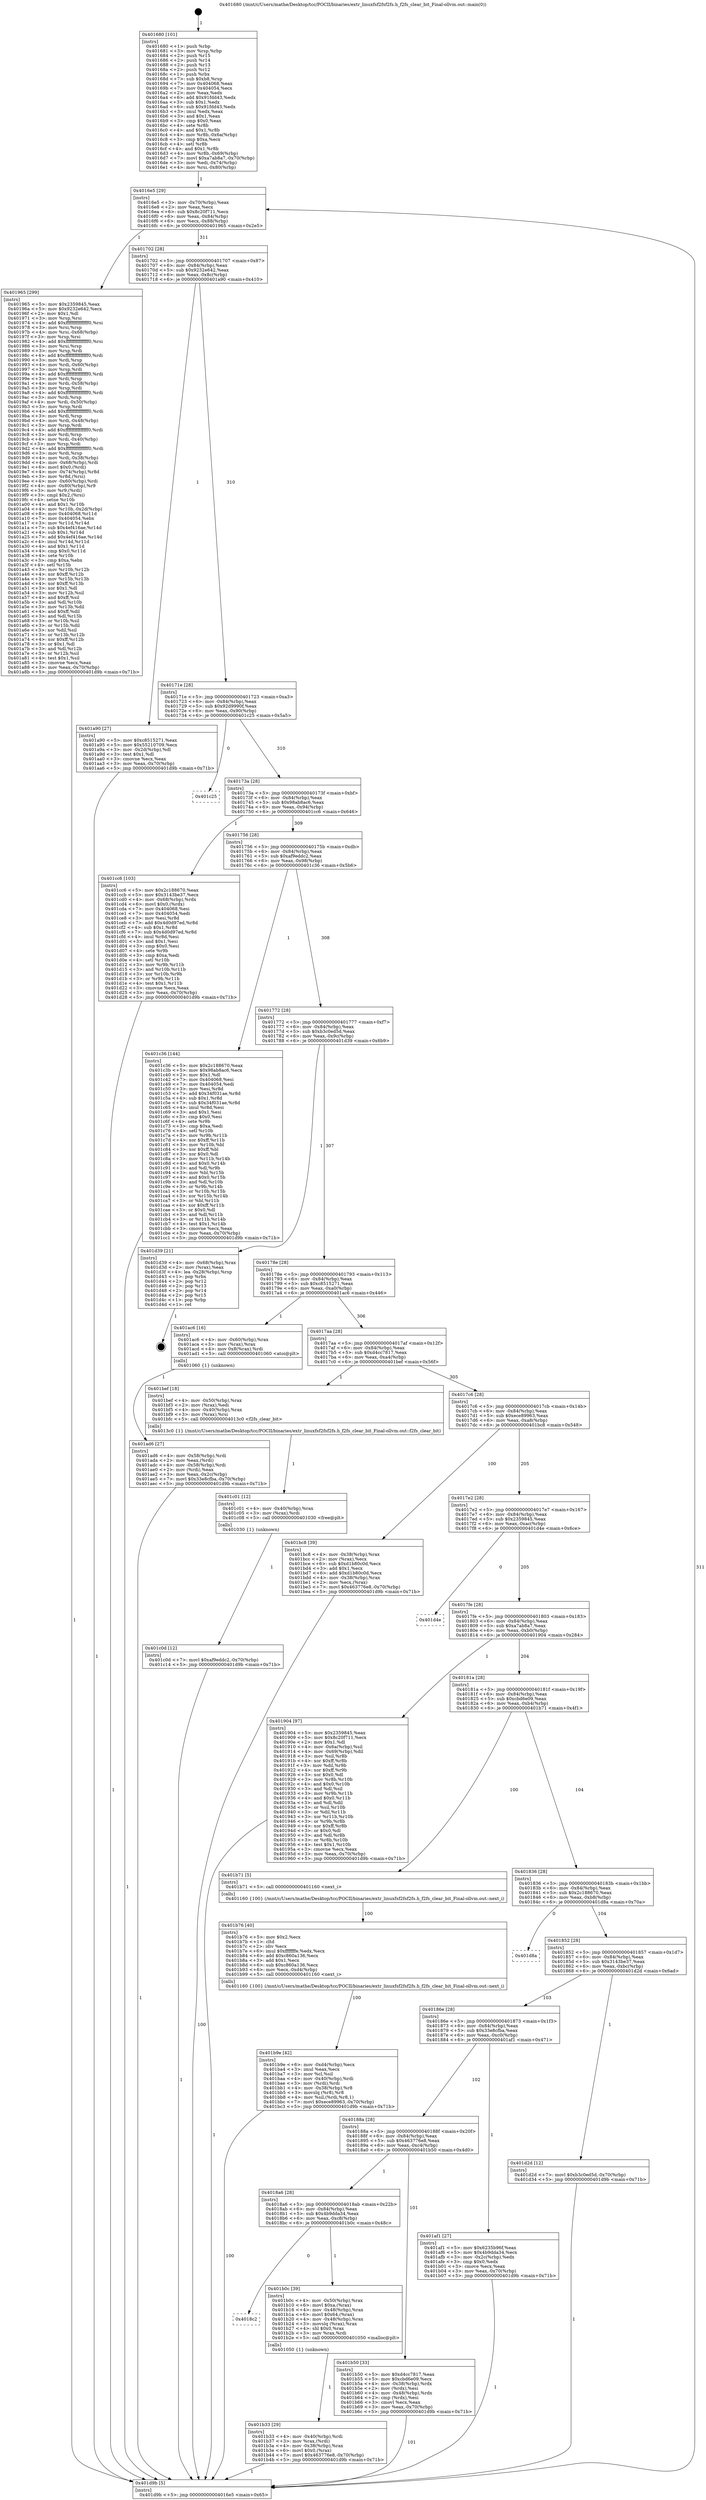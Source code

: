 digraph "0x401680" {
  label = "0x401680 (/mnt/c/Users/mathe/Desktop/tcc/POCII/binaries/extr_linuxfsf2fsf2fs.h_f2fs_clear_bit_Final-ollvm.out::main(0))"
  labelloc = "t"
  node[shape=record]

  Entry [label="",width=0.3,height=0.3,shape=circle,fillcolor=black,style=filled]
  "0x4016e5" [label="{
     0x4016e5 [29]\l
     | [instrs]\l
     &nbsp;&nbsp;0x4016e5 \<+3\>: mov -0x70(%rbp),%eax\l
     &nbsp;&nbsp;0x4016e8 \<+2\>: mov %eax,%ecx\l
     &nbsp;&nbsp;0x4016ea \<+6\>: sub $0x8c20f711,%ecx\l
     &nbsp;&nbsp;0x4016f0 \<+6\>: mov %eax,-0x84(%rbp)\l
     &nbsp;&nbsp;0x4016f6 \<+6\>: mov %ecx,-0x88(%rbp)\l
     &nbsp;&nbsp;0x4016fc \<+6\>: je 0000000000401965 \<main+0x2e5\>\l
  }"]
  "0x401965" [label="{
     0x401965 [299]\l
     | [instrs]\l
     &nbsp;&nbsp;0x401965 \<+5\>: mov $0x2359845,%eax\l
     &nbsp;&nbsp;0x40196a \<+5\>: mov $0x9232e642,%ecx\l
     &nbsp;&nbsp;0x40196f \<+2\>: mov $0x1,%dl\l
     &nbsp;&nbsp;0x401971 \<+3\>: mov %rsp,%rsi\l
     &nbsp;&nbsp;0x401974 \<+4\>: add $0xfffffffffffffff0,%rsi\l
     &nbsp;&nbsp;0x401978 \<+3\>: mov %rsi,%rsp\l
     &nbsp;&nbsp;0x40197b \<+4\>: mov %rsi,-0x68(%rbp)\l
     &nbsp;&nbsp;0x40197f \<+3\>: mov %rsp,%rsi\l
     &nbsp;&nbsp;0x401982 \<+4\>: add $0xfffffffffffffff0,%rsi\l
     &nbsp;&nbsp;0x401986 \<+3\>: mov %rsi,%rsp\l
     &nbsp;&nbsp;0x401989 \<+3\>: mov %rsp,%rdi\l
     &nbsp;&nbsp;0x40198c \<+4\>: add $0xfffffffffffffff0,%rdi\l
     &nbsp;&nbsp;0x401990 \<+3\>: mov %rdi,%rsp\l
     &nbsp;&nbsp;0x401993 \<+4\>: mov %rdi,-0x60(%rbp)\l
     &nbsp;&nbsp;0x401997 \<+3\>: mov %rsp,%rdi\l
     &nbsp;&nbsp;0x40199a \<+4\>: add $0xfffffffffffffff0,%rdi\l
     &nbsp;&nbsp;0x40199e \<+3\>: mov %rdi,%rsp\l
     &nbsp;&nbsp;0x4019a1 \<+4\>: mov %rdi,-0x58(%rbp)\l
     &nbsp;&nbsp;0x4019a5 \<+3\>: mov %rsp,%rdi\l
     &nbsp;&nbsp;0x4019a8 \<+4\>: add $0xfffffffffffffff0,%rdi\l
     &nbsp;&nbsp;0x4019ac \<+3\>: mov %rdi,%rsp\l
     &nbsp;&nbsp;0x4019af \<+4\>: mov %rdi,-0x50(%rbp)\l
     &nbsp;&nbsp;0x4019b3 \<+3\>: mov %rsp,%rdi\l
     &nbsp;&nbsp;0x4019b6 \<+4\>: add $0xfffffffffffffff0,%rdi\l
     &nbsp;&nbsp;0x4019ba \<+3\>: mov %rdi,%rsp\l
     &nbsp;&nbsp;0x4019bd \<+4\>: mov %rdi,-0x48(%rbp)\l
     &nbsp;&nbsp;0x4019c1 \<+3\>: mov %rsp,%rdi\l
     &nbsp;&nbsp;0x4019c4 \<+4\>: add $0xfffffffffffffff0,%rdi\l
     &nbsp;&nbsp;0x4019c8 \<+3\>: mov %rdi,%rsp\l
     &nbsp;&nbsp;0x4019cb \<+4\>: mov %rdi,-0x40(%rbp)\l
     &nbsp;&nbsp;0x4019cf \<+3\>: mov %rsp,%rdi\l
     &nbsp;&nbsp;0x4019d2 \<+4\>: add $0xfffffffffffffff0,%rdi\l
     &nbsp;&nbsp;0x4019d6 \<+3\>: mov %rdi,%rsp\l
     &nbsp;&nbsp;0x4019d9 \<+4\>: mov %rdi,-0x38(%rbp)\l
     &nbsp;&nbsp;0x4019dd \<+4\>: mov -0x68(%rbp),%rdi\l
     &nbsp;&nbsp;0x4019e1 \<+6\>: movl $0x0,(%rdi)\l
     &nbsp;&nbsp;0x4019e7 \<+4\>: mov -0x74(%rbp),%r8d\l
     &nbsp;&nbsp;0x4019eb \<+3\>: mov %r8d,(%rsi)\l
     &nbsp;&nbsp;0x4019ee \<+4\>: mov -0x60(%rbp),%rdi\l
     &nbsp;&nbsp;0x4019f2 \<+4\>: mov -0x80(%rbp),%r9\l
     &nbsp;&nbsp;0x4019f6 \<+3\>: mov %r9,(%rdi)\l
     &nbsp;&nbsp;0x4019f9 \<+3\>: cmpl $0x2,(%rsi)\l
     &nbsp;&nbsp;0x4019fc \<+4\>: setne %r10b\l
     &nbsp;&nbsp;0x401a00 \<+4\>: and $0x1,%r10b\l
     &nbsp;&nbsp;0x401a04 \<+4\>: mov %r10b,-0x2d(%rbp)\l
     &nbsp;&nbsp;0x401a08 \<+8\>: mov 0x404068,%r11d\l
     &nbsp;&nbsp;0x401a10 \<+7\>: mov 0x404054,%ebx\l
     &nbsp;&nbsp;0x401a17 \<+3\>: mov %r11d,%r14d\l
     &nbsp;&nbsp;0x401a1a \<+7\>: sub $0x4ef416ae,%r14d\l
     &nbsp;&nbsp;0x401a21 \<+4\>: sub $0x1,%r14d\l
     &nbsp;&nbsp;0x401a25 \<+7\>: add $0x4ef416ae,%r14d\l
     &nbsp;&nbsp;0x401a2c \<+4\>: imul %r14d,%r11d\l
     &nbsp;&nbsp;0x401a30 \<+4\>: and $0x1,%r11d\l
     &nbsp;&nbsp;0x401a34 \<+4\>: cmp $0x0,%r11d\l
     &nbsp;&nbsp;0x401a38 \<+4\>: sete %r10b\l
     &nbsp;&nbsp;0x401a3c \<+3\>: cmp $0xa,%ebx\l
     &nbsp;&nbsp;0x401a3f \<+4\>: setl %r15b\l
     &nbsp;&nbsp;0x401a43 \<+3\>: mov %r10b,%r12b\l
     &nbsp;&nbsp;0x401a46 \<+4\>: xor $0xff,%r12b\l
     &nbsp;&nbsp;0x401a4a \<+3\>: mov %r15b,%r13b\l
     &nbsp;&nbsp;0x401a4d \<+4\>: xor $0xff,%r13b\l
     &nbsp;&nbsp;0x401a51 \<+3\>: xor $0x1,%dl\l
     &nbsp;&nbsp;0x401a54 \<+3\>: mov %r12b,%sil\l
     &nbsp;&nbsp;0x401a57 \<+4\>: and $0xff,%sil\l
     &nbsp;&nbsp;0x401a5b \<+3\>: and %dl,%r10b\l
     &nbsp;&nbsp;0x401a5e \<+3\>: mov %r13b,%dil\l
     &nbsp;&nbsp;0x401a61 \<+4\>: and $0xff,%dil\l
     &nbsp;&nbsp;0x401a65 \<+3\>: and %dl,%r15b\l
     &nbsp;&nbsp;0x401a68 \<+3\>: or %r10b,%sil\l
     &nbsp;&nbsp;0x401a6b \<+3\>: or %r15b,%dil\l
     &nbsp;&nbsp;0x401a6e \<+3\>: xor %dil,%sil\l
     &nbsp;&nbsp;0x401a71 \<+3\>: or %r13b,%r12b\l
     &nbsp;&nbsp;0x401a74 \<+4\>: xor $0xff,%r12b\l
     &nbsp;&nbsp;0x401a78 \<+3\>: or $0x1,%dl\l
     &nbsp;&nbsp;0x401a7b \<+3\>: and %dl,%r12b\l
     &nbsp;&nbsp;0x401a7e \<+3\>: or %r12b,%sil\l
     &nbsp;&nbsp;0x401a81 \<+4\>: test $0x1,%sil\l
     &nbsp;&nbsp;0x401a85 \<+3\>: cmovne %ecx,%eax\l
     &nbsp;&nbsp;0x401a88 \<+3\>: mov %eax,-0x70(%rbp)\l
     &nbsp;&nbsp;0x401a8b \<+5\>: jmp 0000000000401d9b \<main+0x71b\>\l
  }"]
  "0x401702" [label="{
     0x401702 [28]\l
     | [instrs]\l
     &nbsp;&nbsp;0x401702 \<+5\>: jmp 0000000000401707 \<main+0x87\>\l
     &nbsp;&nbsp;0x401707 \<+6\>: mov -0x84(%rbp),%eax\l
     &nbsp;&nbsp;0x40170d \<+5\>: sub $0x9232e642,%eax\l
     &nbsp;&nbsp;0x401712 \<+6\>: mov %eax,-0x8c(%rbp)\l
     &nbsp;&nbsp;0x401718 \<+6\>: je 0000000000401a90 \<main+0x410\>\l
  }"]
  Exit [label="",width=0.3,height=0.3,shape=circle,fillcolor=black,style=filled,peripheries=2]
  "0x401a90" [label="{
     0x401a90 [27]\l
     | [instrs]\l
     &nbsp;&nbsp;0x401a90 \<+5\>: mov $0xc8515271,%eax\l
     &nbsp;&nbsp;0x401a95 \<+5\>: mov $0x55210709,%ecx\l
     &nbsp;&nbsp;0x401a9a \<+3\>: mov -0x2d(%rbp),%dl\l
     &nbsp;&nbsp;0x401a9d \<+3\>: test $0x1,%dl\l
     &nbsp;&nbsp;0x401aa0 \<+3\>: cmovne %ecx,%eax\l
     &nbsp;&nbsp;0x401aa3 \<+3\>: mov %eax,-0x70(%rbp)\l
     &nbsp;&nbsp;0x401aa6 \<+5\>: jmp 0000000000401d9b \<main+0x71b\>\l
  }"]
  "0x40171e" [label="{
     0x40171e [28]\l
     | [instrs]\l
     &nbsp;&nbsp;0x40171e \<+5\>: jmp 0000000000401723 \<main+0xa3\>\l
     &nbsp;&nbsp;0x401723 \<+6\>: mov -0x84(%rbp),%eax\l
     &nbsp;&nbsp;0x401729 \<+5\>: sub $0x92d9990f,%eax\l
     &nbsp;&nbsp;0x40172e \<+6\>: mov %eax,-0x90(%rbp)\l
     &nbsp;&nbsp;0x401734 \<+6\>: je 0000000000401c25 \<main+0x5a5\>\l
  }"]
  "0x401c0d" [label="{
     0x401c0d [12]\l
     | [instrs]\l
     &nbsp;&nbsp;0x401c0d \<+7\>: movl $0xaf9eddc2,-0x70(%rbp)\l
     &nbsp;&nbsp;0x401c14 \<+5\>: jmp 0000000000401d9b \<main+0x71b\>\l
  }"]
  "0x401c25" [label="{
     0x401c25\l
  }", style=dashed]
  "0x40173a" [label="{
     0x40173a [28]\l
     | [instrs]\l
     &nbsp;&nbsp;0x40173a \<+5\>: jmp 000000000040173f \<main+0xbf\>\l
     &nbsp;&nbsp;0x40173f \<+6\>: mov -0x84(%rbp),%eax\l
     &nbsp;&nbsp;0x401745 \<+5\>: sub $0x98ab8ac6,%eax\l
     &nbsp;&nbsp;0x40174a \<+6\>: mov %eax,-0x94(%rbp)\l
     &nbsp;&nbsp;0x401750 \<+6\>: je 0000000000401cc6 \<main+0x646\>\l
  }"]
  "0x401c01" [label="{
     0x401c01 [12]\l
     | [instrs]\l
     &nbsp;&nbsp;0x401c01 \<+4\>: mov -0x40(%rbp),%rax\l
     &nbsp;&nbsp;0x401c05 \<+3\>: mov (%rax),%rdi\l
     &nbsp;&nbsp;0x401c08 \<+5\>: call 0000000000401030 \<free@plt\>\l
     | [calls]\l
     &nbsp;&nbsp;0x401030 \{1\} (unknown)\l
  }"]
  "0x401cc6" [label="{
     0x401cc6 [103]\l
     | [instrs]\l
     &nbsp;&nbsp;0x401cc6 \<+5\>: mov $0x2c188670,%eax\l
     &nbsp;&nbsp;0x401ccb \<+5\>: mov $0x3143be37,%ecx\l
     &nbsp;&nbsp;0x401cd0 \<+4\>: mov -0x68(%rbp),%rdx\l
     &nbsp;&nbsp;0x401cd4 \<+6\>: movl $0x0,(%rdx)\l
     &nbsp;&nbsp;0x401cda \<+7\>: mov 0x404068,%esi\l
     &nbsp;&nbsp;0x401ce1 \<+7\>: mov 0x404054,%edi\l
     &nbsp;&nbsp;0x401ce8 \<+3\>: mov %esi,%r8d\l
     &nbsp;&nbsp;0x401ceb \<+7\>: add $0x4d0d97ed,%r8d\l
     &nbsp;&nbsp;0x401cf2 \<+4\>: sub $0x1,%r8d\l
     &nbsp;&nbsp;0x401cf6 \<+7\>: sub $0x4d0d97ed,%r8d\l
     &nbsp;&nbsp;0x401cfd \<+4\>: imul %r8d,%esi\l
     &nbsp;&nbsp;0x401d01 \<+3\>: and $0x1,%esi\l
     &nbsp;&nbsp;0x401d04 \<+3\>: cmp $0x0,%esi\l
     &nbsp;&nbsp;0x401d07 \<+4\>: sete %r9b\l
     &nbsp;&nbsp;0x401d0b \<+3\>: cmp $0xa,%edi\l
     &nbsp;&nbsp;0x401d0e \<+4\>: setl %r10b\l
     &nbsp;&nbsp;0x401d12 \<+3\>: mov %r9b,%r11b\l
     &nbsp;&nbsp;0x401d15 \<+3\>: and %r10b,%r11b\l
     &nbsp;&nbsp;0x401d18 \<+3\>: xor %r10b,%r9b\l
     &nbsp;&nbsp;0x401d1b \<+3\>: or %r9b,%r11b\l
     &nbsp;&nbsp;0x401d1e \<+4\>: test $0x1,%r11b\l
     &nbsp;&nbsp;0x401d22 \<+3\>: cmovne %ecx,%eax\l
     &nbsp;&nbsp;0x401d25 \<+3\>: mov %eax,-0x70(%rbp)\l
     &nbsp;&nbsp;0x401d28 \<+5\>: jmp 0000000000401d9b \<main+0x71b\>\l
  }"]
  "0x401756" [label="{
     0x401756 [28]\l
     | [instrs]\l
     &nbsp;&nbsp;0x401756 \<+5\>: jmp 000000000040175b \<main+0xdb\>\l
     &nbsp;&nbsp;0x40175b \<+6\>: mov -0x84(%rbp),%eax\l
     &nbsp;&nbsp;0x401761 \<+5\>: sub $0xaf9eddc2,%eax\l
     &nbsp;&nbsp;0x401766 \<+6\>: mov %eax,-0x98(%rbp)\l
     &nbsp;&nbsp;0x40176c \<+6\>: je 0000000000401c36 \<main+0x5b6\>\l
  }"]
  "0x401b9e" [label="{
     0x401b9e [42]\l
     | [instrs]\l
     &nbsp;&nbsp;0x401b9e \<+6\>: mov -0xd4(%rbp),%ecx\l
     &nbsp;&nbsp;0x401ba4 \<+3\>: imul %eax,%ecx\l
     &nbsp;&nbsp;0x401ba7 \<+3\>: mov %cl,%sil\l
     &nbsp;&nbsp;0x401baa \<+4\>: mov -0x40(%rbp),%rdi\l
     &nbsp;&nbsp;0x401bae \<+3\>: mov (%rdi),%rdi\l
     &nbsp;&nbsp;0x401bb1 \<+4\>: mov -0x38(%rbp),%r8\l
     &nbsp;&nbsp;0x401bb5 \<+3\>: movslq (%r8),%r8\l
     &nbsp;&nbsp;0x401bb8 \<+4\>: mov %sil,(%rdi,%r8,1)\l
     &nbsp;&nbsp;0x401bbc \<+7\>: movl $0xece89963,-0x70(%rbp)\l
     &nbsp;&nbsp;0x401bc3 \<+5\>: jmp 0000000000401d9b \<main+0x71b\>\l
  }"]
  "0x401c36" [label="{
     0x401c36 [144]\l
     | [instrs]\l
     &nbsp;&nbsp;0x401c36 \<+5\>: mov $0x2c188670,%eax\l
     &nbsp;&nbsp;0x401c3b \<+5\>: mov $0x98ab8ac6,%ecx\l
     &nbsp;&nbsp;0x401c40 \<+2\>: mov $0x1,%dl\l
     &nbsp;&nbsp;0x401c42 \<+7\>: mov 0x404068,%esi\l
     &nbsp;&nbsp;0x401c49 \<+7\>: mov 0x404054,%edi\l
     &nbsp;&nbsp;0x401c50 \<+3\>: mov %esi,%r8d\l
     &nbsp;&nbsp;0x401c53 \<+7\>: add $0x34f031ae,%r8d\l
     &nbsp;&nbsp;0x401c5a \<+4\>: sub $0x1,%r8d\l
     &nbsp;&nbsp;0x401c5e \<+7\>: sub $0x34f031ae,%r8d\l
     &nbsp;&nbsp;0x401c65 \<+4\>: imul %r8d,%esi\l
     &nbsp;&nbsp;0x401c69 \<+3\>: and $0x1,%esi\l
     &nbsp;&nbsp;0x401c6c \<+3\>: cmp $0x0,%esi\l
     &nbsp;&nbsp;0x401c6f \<+4\>: sete %r9b\l
     &nbsp;&nbsp;0x401c73 \<+3\>: cmp $0xa,%edi\l
     &nbsp;&nbsp;0x401c76 \<+4\>: setl %r10b\l
     &nbsp;&nbsp;0x401c7a \<+3\>: mov %r9b,%r11b\l
     &nbsp;&nbsp;0x401c7d \<+4\>: xor $0xff,%r11b\l
     &nbsp;&nbsp;0x401c81 \<+3\>: mov %r10b,%bl\l
     &nbsp;&nbsp;0x401c84 \<+3\>: xor $0xff,%bl\l
     &nbsp;&nbsp;0x401c87 \<+3\>: xor $0x0,%dl\l
     &nbsp;&nbsp;0x401c8a \<+3\>: mov %r11b,%r14b\l
     &nbsp;&nbsp;0x401c8d \<+4\>: and $0x0,%r14b\l
     &nbsp;&nbsp;0x401c91 \<+3\>: and %dl,%r9b\l
     &nbsp;&nbsp;0x401c94 \<+3\>: mov %bl,%r15b\l
     &nbsp;&nbsp;0x401c97 \<+4\>: and $0x0,%r15b\l
     &nbsp;&nbsp;0x401c9b \<+3\>: and %dl,%r10b\l
     &nbsp;&nbsp;0x401c9e \<+3\>: or %r9b,%r14b\l
     &nbsp;&nbsp;0x401ca1 \<+3\>: or %r10b,%r15b\l
     &nbsp;&nbsp;0x401ca4 \<+3\>: xor %r15b,%r14b\l
     &nbsp;&nbsp;0x401ca7 \<+3\>: or %bl,%r11b\l
     &nbsp;&nbsp;0x401caa \<+4\>: xor $0xff,%r11b\l
     &nbsp;&nbsp;0x401cae \<+3\>: or $0x0,%dl\l
     &nbsp;&nbsp;0x401cb1 \<+3\>: and %dl,%r11b\l
     &nbsp;&nbsp;0x401cb4 \<+3\>: or %r11b,%r14b\l
     &nbsp;&nbsp;0x401cb7 \<+4\>: test $0x1,%r14b\l
     &nbsp;&nbsp;0x401cbb \<+3\>: cmovne %ecx,%eax\l
     &nbsp;&nbsp;0x401cbe \<+3\>: mov %eax,-0x70(%rbp)\l
     &nbsp;&nbsp;0x401cc1 \<+5\>: jmp 0000000000401d9b \<main+0x71b\>\l
  }"]
  "0x401772" [label="{
     0x401772 [28]\l
     | [instrs]\l
     &nbsp;&nbsp;0x401772 \<+5\>: jmp 0000000000401777 \<main+0xf7\>\l
     &nbsp;&nbsp;0x401777 \<+6\>: mov -0x84(%rbp),%eax\l
     &nbsp;&nbsp;0x40177d \<+5\>: sub $0xb3c0ed5d,%eax\l
     &nbsp;&nbsp;0x401782 \<+6\>: mov %eax,-0x9c(%rbp)\l
     &nbsp;&nbsp;0x401788 \<+6\>: je 0000000000401d39 \<main+0x6b9\>\l
  }"]
  "0x401b76" [label="{
     0x401b76 [40]\l
     | [instrs]\l
     &nbsp;&nbsp;0x401b76 \<+5\>: mov $0x2,%ecx\l
     &nbsp;&nbsp;0x401b7b \<+1\>: cltd\l
     &nbsp;&nbsp;0x401b7c \<+2\>: idiv %ecx\l
     &nbsp;&nbsp;0x401b7e \<+6\>: imul $0xfffffffe,%edx,%ecx\l
     &nbsp;&nbsp;0x401b84 \<+6\>: add $0xc860a136,%ecx\l
     &nbsp;&nbsp;0x401b8a \<+3\>: add $0x1,%ecx\l
     &nbsp;&nbsp;0x401b8d \<+6\>: sub $0xc860a136,%ecx\l
     &nbsp;&nbsp;0x401b93 \<+6\>: mov %ecx,-0xd4(%rbp)\l
     &nbsp;&nbsp;0x401b99 \<+5\>: call 0000000000401160 \<next_i\>\l
     | [calls]\l
     &nbsp;&nbsp;0x401160 \{100\} (/mnt/c/Users/mathe/Desktop/tcc/POCII/binaries/extr_linuxfsf2fsf2fs.h_f2fs_clear_bit_Final-ollvm.out::next_i)\l
  }"]
  "0x401d39" [label="{
     0x401d39 [21]\l
     | [instrs]\l
     &nbsp;&nbsp;0x401d39 \<+4\>: mov -0x68(%rbp),%rax\l
     &nbsp;&nbsp;0x401d3d \<+2\>: mov (%rax),%eax\l
     &nbsp;&nbsp;0x401d3f \<+4\>: lea -0x28(%rbp),%rsp\l
     &nbsp;&nbsp;0x401d43 \<+1\>: pop %rbx\l
     &nbsp;&nbsp;0x401d44 \<+2\>: pop %r12\l
     &nbsp;&nbsp;0x401d46 \<+2\>: pop %r13\l
     &nbsp;&nbsp;0x401d48 \<+2\>: pop %r14\l
     &nbsp;&nbsp;0x401d4a \<+2\>: pop %r15\l
     &nbsp;&nbsp;0x401d4c \<+1\>: pop %rbp\l
     &nbsp;&nbsp;0x401d4d \<+1\>: ret\l
  }"]
  "0x40178e" [label="{
     0x40178e [28]\l
     | [instrs]\l
     &nbsp;&nbsp;0x40178e \<+5\>: jmp 0000000000401793 \<main+0x113\>\l
     &nbsp;&nbsp;0x401793 \<+6\>: mov -0x84(%rbp),%eax\l
     &nbsp;&nbsp;0x401799 \<+5\>: sub $0xc8515271,%eax\l
     &nbsp;&nbsp;0x40179e \<+6\>: mov %eax,-0xa0(%rbp)\l
     &nbsp;&nbsp;0x4017a4 \<+6\>: je 0000000000401ac6 \<main+0x446\>\l
  }"]
  "0x401b33" [label="{
     0x401b33 [29]\l
     | [instrs]\l
     &nbsp;&nbsp;0x401b33 \<+4\>: mov -0x40(%rbp),%rdi\l
     &nbsp;&nbsp;0x401b37 \<+3\>: mov %rax,(%rdi)\l
     &nbsp;&nbsp;0x401b3a \<+4\>: mov -0x38(%rbp),%rax\l
     &nbsp;&nbsp;0x401b3e \<+6\>: movl $0x0,(%rax)\l
     &nbsp;&nbsp;0x401b44 \<+7\>: movl $0x463776e8,-0x70(%rbp)\l
     &nbsp;&nbsp;0x401b4b \<+5\>: jmp 0000000000401d9b \<main+0x71b\>\l
  }"]
  "0x401ac6" [label="{
     0x401ac6 [16]\l
     | [instrs]\l
     &nbsp;&nbsp;0x401ac6 \<+4\>: mov -0x60(%rbp),%rax\l
     &nbsp;&nbsp;0x401aca \<+3\>: mov (%rax),%rax\l
     &nbsp;&nbsp;0x401acd \<+4\>: mov 0x8(%rax),%rdi\l
     &nbsp;&nbsp;0x401ad1 \<+5\>: call 0000000000401060 \<atoi@plt\>\l
     | [calls]\l
     &nbsp;&nbsp;0x401060 \{1\} (unknown)\l
  }"]
  "0x4017aa" [label="{
     0x4017aa [28]\l
     | [instrs]\l
     &nbsp;&nbsp;0x4017aa \<+5\>: jmp 00000000004017af \<main+0x12f\>\l
     &nbsp;&nbsp;0x4017af \<+6\>: mov -0x84(%rbp),%eax\l
     &nbsp;&nbsp;0x4017b5 \<+5\>: sub $0xd4cc7817,%eax\l
     &nbsp;&nbsp;0x4017ba \<+6\>: mov %eax,-0xa4(%rbp)\l
     &nbsp;&nbsp;0x4017c0 \<+6\>: je 0000000000401bef \<main+0x56f\>\l
  }"]
  "0x4018c2" [label="{
     0x4018c2\l
  }", style=dashed]
  "0x401bef" [label="{
     0x401bef [18]\l
     | [instrs]\l
     &nbsp;&nbsp;0x401bef \<+4\>: mov -0x50(%rbp),%rax\l
     &nbsp;&nbsp;0x401bf3 \<+2\>: mov (%rax),%edi\l
     &nbsp;&nbsp;0x401bf5 \<+4\>: mov -0x40(%rbp),%rax\l
     &nbsp;&nbsp;0x401bf9 \<+3\>: mov (%rax),%rsi\l
     &nbsp;&nbsp;0x401bfc \<+5\>: call 00000000004013c0 \<f2fs_clear_bit\>\l
     | [calls]\l
     &nbsp;&nbsp;0x4013c0 \{1\} (/mnt/c/Users/mathe/Desktop/tcc/POCII/binaries/extr_linuxfsf2fsf2fs.h_f2fs_clear_bit_Final-ollvm.out::f2fs_clear_bit)\l
  }"]
  "0x4017c6" [label="{
     0x4017c6 [28]\l
     | [instrs]\l
     &nbsp;&nbsp;0x4017c6 \<+5\>: jmp 00000000004017cb \<main+0x14b\>\l
     &nbsp;&nbsp;0x4017cb \<+6\>: mov -0x84(%rbp),%eax\l
     &nbsp;&nbsp;0x4017d1 \<+5\>: sub $0xece89963,%eax\l
     &nbsp;&nbsp;0x4017d6 \<+6\>: mov %eax,-0xa8(%rbp)\l
     &nbsp;&nbsp;0x4017dc \<+6\>: je 0000000000401bc8 \<main+0x548\>\l
  }"]
  "0x401b0c" [label="{
     0x401b0c [39]\l
     | [instrs]\l
     &nbsp;&nbsp;0x401b0c \<+4\>: mov -0x50(%rbp),%rax\l
     &nbsp;&nbsp;0x401b10 \<+6\>: movl $0xa,(%rax)\l
     &nbsp;&nbsp;0x401b16 \<+4\>: mov -0x48(%rbp),%rax\l
     &nbsp;&nbsp;0x401b1a \<+6\>: movl $0x64,(%rax)\l
     &nbsp;&nbsp;0x401b20 \<+4\>: mov -0x48(%rbp),%rax\l
     &nbsp;&nbsp;0x401b24 \<+3\>: movslq (%rax),%rax\l
     &nbsp;&nbsp;0x401b27 \<+4\>: shl $0x0,%rax\l
     &nbsp;&nbsp;0x401b2b \<+3\>: mov %rax,%rdi\l
     &nbsp;&nbsp;0x401b2e \<+5\>: call 0000000000401050 \<malloc@plt\>\l
     | [calls]\l
     &nbsp;&nbsp;0x401050 \{1\} (unknown)\l
  }"]
  "0x401bc8" [label="{
     0x401bc8 [39]\l
     | [instrs]\l
     &nbsp;&nbsp;0x401bc8 \<+4\>: mov -0x38(%rbp),%rax\l
     &nbsp;&nbsp;0x401bcc \<+2\>: mov (%rax),%ecx\l
     &nbsp;&nbsp;0x401bce \<+6\>: sub $0xd1b80c0d,%ecx\l
     &nbsp;&nbsp;0x401bd4 \<+3\>: add $0x1,%ecx\l
     &nbsp;&nbsp;0x401bd7 \<+6\>: add $0xd1b80c0d,%ecx\l
     &nbsp;&nbsp;0x401bdd \<+4\>: mov -0x38(%rbp),%rax\l
     &nbsp;&nbsp;0x401be1 \<+2\>: mov %ecx,(%rax)\l
     &nbsp;&nbsp;0x401be3 \<+7\>: movl $0x463776e8,-0x70(%rbp)\l
     &nbsp;&nbsp;0x401bea \<+5\>: jmp 0000000000401d9b \<main+0x71b\>\l
  }"]
  "0x4017e2" [label="{
     0x4017e2 [28]\l
     | [instrs]\l
     &nbsp;&nbsp;0x4017e2 \<+5\>: jmp 00000000004017e7 \<main+0x167\>\l
     &nbsp;&nbsp;0x4017e7 \<+6\>: mov -0x84(%rbp),%eax\l
     &nbsp;&nbsp;0x4017ed \<+5\>: sub $0x2359845,%eax\l
     &nbsp;&nbsp;0x4017f2 \<+6\>: mov %eax,-0xac(%rbp)\l
     &nbsp;&nbsp;0x4017f8 \<+6\>: je 0000000000401d4e \<main+0x6ce\>\l
  }"]
  "0x4018a6" [label="{
     0x4018a6 [28]\l
     | [instrs]\l
     &nbsp;&nbsp;0x4018a6 \<+5\>: jmp 00000000004018ab \<main+0x22b\>\l
     &nbsp;&nbsp;0x4018ab \<+6\>: mov -0x84(%rbp),%eax\l
     &nbsp;&nbsp;0x4018b1 \<+5\>: sub $0x4b9dda34,%eax\l
     &nbsp;&nbsp;0x4018b6 \<+6\>: mov %eax,-0xc8(%rbp)\l
     &nbsp;&nbsp;0x4018bc \<+6\>: je 0000000000401b0c \<main+0x48c\>\l
  }"]
  "0x401d4e" [label="{
     0x401d4e\l
  }", style=dashed]
  "0x4017fe" [label="{
     0x4017fe [28]\l
     | [instrs]\l
     &nbsp;&nbsp;0x4017fe \<+5\>: jmp 0000000000401803 \<main+0x183\>\l
     &nbsp;&nbsp;0x401803 \<+6\>: mov -0x84(%rbp),%eax\l
     &nbsp;&nbsp;0x401809 \<+5\>: sub $0xa7ab8a7,%eax\l
     &nbsp;&nbsp;0x40180e \<+6\>: mov %eax,-0xb0(%rbp)\l
     &nbsp;&nbsp;0x401814 \<+6\>: je 0000000000401904 \<main+0x284\>\l
  }"]
  "0x401b50" [label="{
     0x401b50 [33]\l
     | [instrs]\l
     &nbsp;&nbsp;0x401b50 \<+5\>: mov $0xd4cc7817,%eax\l
     &nbsp;&nbsp;0x401b55 \<+5\>: mov $0xcbd6e09,%ecx\l
     &nbsp;&nbsp;0x401b5a \<+4\>: mov -0x38(%rbp),%rdx\l
     &nbsp;&nbsp;0x401b5e \<+2\>: mov (%rdx),%esi\l
     &nbsp;&nbsp;0x401b60 \<+4\>: mov -0x48(%rbp),%rdx\l
     &nbsp;&nbsp;0x401b64 \<+2\>: cmp (%rdx),%esi\l
     &nbsp;&nbsp;0x401b66 \<+3\>: cmovl %ecx,%eax\l
     &nbsp;&nbsp;0x401b69 \<+3\>: mov %eax,-0x70(%rbp)\l
     &nbsp;&nbsp;0x401b6c \<+5\>: jmp 0000000000401d9b \<main+0x71b\>\l
  }"]
  "0x401904" [label="{
     0x401904 [97]\l
     | [instrs]\l
     &nbsp;&nbsp;0x401904 \<+5\>: mov $0x2359845,%eax\l
     &nbsp;&nbsp;0x401909 \<+5\>: mov $0x8c20f711,%ecx\l
     &nbsp;&nbsp;0x40190e \<+2\>: mov $0x1,%dl\l
     &nbsp;&nbsp;0x401910 \<+4\>: mov -0x6a(%rbp),%sil\l
     &nbsp;&nbsp;0x401914 \<+4\>: mov -0x69(%rbp),%dil\l
     &nbsp;&nbsp;0x401918 \<+3\>: mov %sil,%r8b\l
     &nbsp;&nbsp;0x40191b \<+4\>: xor $0xff,%r8b\l
     &nbsp;&nbsp;0x40191f \<+3\>: mov %dil,%r9b\l
     &nbsp;&nbsp;0x401922 \<+4\>: xor $0xff,%r9b\l
     &nbsp;&nbsp;0x401926 \<+3\>: xor $0x0,%dl\l
     &nbsp;&nbsp;0x401929 \<+3\>: mov %r8b,%r10b\l
     &nbsp;&nbsp;0x40192c \<+4\>: and $0x0,%r10b\l
     &nbsp;&nbsp;0x401930 \<+3\>: and %dl,%sil\l
     &nbsp;&nbsp;0x401933 \<+3\>: mov %r9b,%r11b\l
     &nbsp;&nbsp;0x401936 \<+4\>: and $0x0,%r11b\l
     &nbsp;&nbsp;0x40193a \<+3\>: and %dl,%dil\l
     &nbsp;&nbsp;0x40193d \<+3\>: or %sil,%r10b\l
     &nbsp;&nbsp;0x401940 \<+3\>: or %dil,%r11b\l
     &nbsp;&nbsp;0x401943 \<+3\>: xor %r11b,%r10b\l
     &nbsp;&nbsp;0x401946 \<+3\>: or %r9b,%r8b\l
     &nbsp;&nbsp;0x401949 \<+4\>: xor $0xff,%r8b\l
     &nbsp;&nbsp;0x40194d \<+3\>: or $0x0,%dl\l
     &nbsp;&nbsp;0x401950 \<+3\>: and %dl,%r8b\l
     &nbsp;&nbsp;0x401953 \<+3\>: or %r8b,%r10b\l
     &nbsp;&nbsp;0x401956 \<+4\>: test $0x1,%r10b\l
     &nbsp;&nbsp;0x40195a \<+3\>: cmovne %ecx,%eax\l
     &nbsp;&nbsp;0x40195d \<+3\>: mov %eax,-0x70(%rbp)\l
     &nbsp;&nbsp;0x401960 \<+5\>: jmp 0000000000401d9b \<main+0x71b\>\l
  }"]
  "0x40181a" [label="{
     0x40181a [28]\l
     | [instrs]\l
     &nbsp;&nbsp;0x40181a \<+5\>: jmp 000000000040181f \<main+0x19f\>\l
     &nbsp;&nbsp;0x40181f \<+6\>: mov -0x84(%rbp),%eax\l
     &nbsp;&nbsp;0x401825 \<+5\>: sub $0xcbd6e09,%eax\l
     &nbsp;&nbsp;0x40182a \<+6\>: mov %eax,-0xb4(%rbp)\l
     &nbsp;&nbsp;0x401830 \<+6\>: je 0000000000401b71 \<main+0x4f1\>\l
  }"]
  "0x401d9b" [label="{
     0x401d9b [5]\l
     | [instrs]\l
     &nbsp;&nbsp;0x401d9b \<+5\>: jmp 00000000004016e5 \<main+0x65\>\l
  }"]
  "0x401680" [label="{
     0x401680 [101]\l
     | [instrs]\l
     &nbsp;&nbsp;0x401680 \<+1\>: push %rbp\l
     &nbsp;&nbsp;0x401681 \<+3\>: mov %rsp,%rbp\l
     &nbsp;&nbsp;0x401684 \<+2\>: push %r15\l
     &nbsp;&nbsp;0x401686 \<+2\>: push %r14\l
     &nbsp;&nbsp;0x401688 \<+2\>: push %r13\l
     &nbsp;&nbsp;0x40168a \<+2\>: push %r12\l
     &nbsp;&nbsp;0x40168c \<+1\>: push %rbx\l
     &nbsp;&nbsp;0x40168d \<+7\>: sub $0xb8,%rsp\l
     &nbsp;&nbsp;0x401694 \<+7\>: mov 0x404068,%eax\l
     &nbsp;&nbsp;0x40169b \<+7\>: mov 0x404054,%ecx\l
     &nbsp;&nbsp;0x4016a2 \<+2\>: mov %eax,%edx\l
     &nbsp;&nbsp;0x4016a4 \<+6\>: add $0x91fdd43,%edx\l
     &nbsp;&nbsp;0x4016aa \<+3\>: sub $0x1,%edx\l
     &nbsp;&nbsp;0x4016ad \<+6\>: sub $0x91fdd43,%edx\l
     &nbsp;&nbsp;0x4016b3 \<+3\>: imul %edx,%eax\l
     &nbsp;&nbsp;0x4016b6 \<+3\>: and $0x1,%eax\l
     &nbsp;&nbsp;0x4016b9 \<+3\>: cmp $0x0,%eax\l
     &nbsp;&nbsp;0x4016bc \<+4\>: sete %r8b\l
     &nbsp;&nbsp;0x4016c0 \<+4\>: and $0x1,%r8b\l
     &nbsp;&nbsp;0x4016c4 \<+4\>: mov %r8b,-0x6a(%rbp)\l
     &nbsp;&nbsp;0x4016c8 \<+3\>: cmp $0xa,%ecx\l
     &nbsp;&nbsp;0x4016cb \<+4\>: setl %r8b\l
     &nbsp;&nbsp;0x4016cf \<+4\>: and $0x1,%r8b\l
     &nbsp;&nbsp;0x4016d3 \<+4\>: mov %r8b,-0x69(%rbp)\l
     &nbsp;&nbsp;0x4016d7 \<+7\>: movl $0xa7ab8a7,-0x70(%rbp)\l
     &nbsp;&nbsp;0x4016de \<+3\>: mov %edi,-0x74(%rbp)\l
     &nbsp;&nbsp;0x4016e1 \<+4\>: mov %rsi,-0x80(%rbp)\l
  }"]
  "0x40188a" [label="{
     0x40188a [28]\l
     | [instrs]\l
     &nbsp;&nbsp;0x40188a \<+5\>: jmp 000000000040188f \<main+0x20f\>\l
     &nbsp;&nbsp;0x40188f \<+6\>: mov -0x84(%rbp),%eax\l
     &nbsp;&nbsp;0x401895 \<+5\>: sub $0x463776e8,%eax\l
     &nbsp;&nbsp;0x40189a \<+6\>: mov %eax,-0xc4(%rbp)\l
     &nbsp;&nbsp;0x4018a0 \<+6\>: je 0000000000401b50 \<main+0x4d0\>\l
  }"]
  "0x401ad6" [label="{
     0x401ad6 [27]\l
     | [instrs]\l
     &nbsp;&nbsp;0x401ad6 \<+4\>: mov -0x58(%rbp),%rdi\l
     &nbsp;&nbsp;0x401ada \<+2\>: mov %eax,(%rdi)\l
     &nbsp;&nbsp;0x401adc \<+4\>: mov -0x58(%rbp),%rdi\l
     &nbsp;&nbsp;0x401ae0 \<+2\>: mov (%rdi),%eax\l
     &nbsp;&nbsp;0x401ae2 \<+3\>: mov %eax,-0x2c(%rbp)\l
     &nbsp;&nbsp;0x401ae5 \<+7\>: movl $0x33e8cfba,-0x70(%rbp)\l
     &nbsp;&nbsp;0x401aec \<+5\>: jmp 0000000000401d9b \<main+0x71b\>\l
  }"]
  "0x401af1" [label="{
     0x401af1 [27]\l
     | [instrs]\l
     &nbsp;&nbsp;0x401af1 \<+5\>: mov $0x6235b96f,%eax\l
     &nbsp;&nbsp;0x401af6 \<+5\>: mov $0x4b9dda34,%ecx\l
     &nbsp;&nbsp;0x401afb \<+3\>: mov -0x2c(%rbp),%edx\l
     &nbsp;&nbsp;0x401afe \<+3\>: cmp $0x0,%edx\l
     &nbsp;&nbsp;0x401b01 \<+3\>: cmove %ecx,%eax\l
     &nbsp;&nbsp;0x401b04 \<+3\>: mov %eax,-0x70(%rbp)\l
     &nbsp;&nbsp;0x401b07 \<+5\>: jmp 0000000000401d9b \<main+0x71b\>\l
  }"]
  "0x401b71" [label="{
     0x401b71 [5]\l
     | [instrs]\l
     &nbsp;&nbsp;0x401b71 \<+5\>: call 0000000000401160 \<next_i\>\l
     | [calls]\l
     &nbsp;&nbsp;0x401160 \{100\} (/mnt/c/Users/mathe/Desktop/tcc/POCII/binaries/extr_linuxfsf2fsf2fs.h_f2fs_clear_bit_Final-ollvm.out::next_i)\l
  }"]
  "0x401836" [label="{
     0x401836 [28]\l
     | [instrs]\l
     &nbsp;&nbsp;0x401836 \<+5\>: jmp 000000000040183b \<main+0x1bb\>\l
     &nbsp;&nbsp;0x40183b \<+6\>: mov -0x84(%rbp),%eax\l
     &nbsp;&nbsp;0x401841 \<+5\>: sub $0x2c188670,%eax\l
     &nbsp;&nbsp;0x401846 \<+6\>: mov %eax,-0xb8(%rbp)\l
     &nbsp;&nbsp;0x40184c \<+6\>: je 0000000000401d8a \<main+0x70a\>\l
  }"]
  "0x40186e" [label="{
     0x40186e [28]\l
     | [instrs]\l
     &nbsp;&nbsp;0x40186e \<+5\>: jmp 0000000000401873 \<main+0x1f3\>\l
     &nbsp;&nbsp;0x401873 \<+6\>: mov -0x84(%rbp),%eax\l
     &nbsp;&nbsp;0x401879 \<+5\>: sub $0x33e8cfba,%eax\l
     &nbsp;&nbsp;0x40187e \<+6\>: mov %eax,-0xc0(%rbp)\l
     &nbsp;&nbsp;0x401884 \<+6\>: je 0000000000401af1 \<main+0x471\>\l
  }"]
  "0x401d8a" [label="{
     0x401d8a\l
  }", style=dashed]
  "0x401852" [label="{
     0x401852 [28]\l
     | [instrs]\l
     &nbsp;&nbsp;0x401852 \<+5\>: jmp 0000000000401857 \<main+0x1d7\>\l
     &nbsp;&nbsp;0x401857 \<+6\>: mov -0x84(%rbp),%eax\l
     &nbsp;&nbsp;0x40185d \<+5\>: sub $0x3143be37,%eax\l
     &nbsp;&nbsp;0x401862 \<+6\>: mov %eax,-0xbc(%rbp)\l
     &nbsp;&nbsp;0x401868 \<+6\>: je 0000000000401d2d \<main+0x6ad\>\l
  }"]
  "0x401d2d" [label="{
     0x401d2d [12]\l
     | [instrs]\l
     &nbsp;&nbsp;0x401d2d \<+7\>: movl $0xb3c0ed5d,-0x70(%rbp)\l
     &nbsp;&nbsp;0x401d34 \<+5\>: jmp 0000000000401d9b \<main+0x71b\>\l
  }"]
  Entry -> "0x401680" [label=" 1"]
  "0x4016e5" -> "0x401965" [label=" 1"]
  "0x4016e5" -> "0x401702" [label=" 311"]
  "0x401d39" -> Exit [label=" 1"]
  "0x401702" -> "0x401a90" [label=" 1"]
  "0x401702" -> "0x40171e" [label=" 310"]
  "0x401d2d" -> "0x401d9b" [label=" 1"]
  "0x40171e" -> "0x401c25" [label=" 0"]
  "0x40171e" -> "0x40173a" [label=" 310"]
  "0x401cc6" -> "0x401d9b" [label=" 1"]
  "0x40173a" -> "0x401cc6" [label=" 1"]
  "0x40173a" -> "0x401756" [label=" 309"]
  "0x401c36" -> "0x401d9b" [label=" 1"]
  "0x401756" -> "0x401c36" [label=" 1"]
  "0x401756" -> "0x401772" [label=" 308"]
  "0x401c0d" -> "0x401d9b" [label=" 1"]
  "0x401772" -> "0x401d39" [label=" 1"]
  "0x401772" -> "0x40178e" [label=" 307"]
  "0x401c01" -> "0x401c0d" [label=" 1"]
  "0x40178e" -> "0x401ac6" [label=" 1"]
  "0x40178e" -> "0x4017aa" [label=" 306"]
  "0x401bef" -> "0x401c01" [label=" 1"]
  "0x4017aa" -> "0x401bef" [label=" 1"]
  "0x4017aa" -> "0x4017c6" [label=" 305"]
  "0x401bc8" -> "0x401d9b" [label=" 100"]
  "0x4017c6" -> "0x401bc8" [label=" 100"]
  "0x4017c6" -> "0x4017e2" [label=" 205"]
  "0x401b9e" -> "0x401d9b" [label=" 100"]
  "0x4017e2" -> "0x401d4e" [label=" 0"]
  "0x4017e2" -> "0x4017fe" [label=" 205"]
  "0x401b71" -> "0x401b76" [label=" 100"]
  "0x4017fe" -> "0x401904" [label=" 1"]
  "0x4017fe" -> "0x40181a" [label=" 204"]
  "0x401904" -> "0x401d9b" [label=" 1"]
  "0x401680" -> "0x4016e5" [label=" 1"]
  "0x401d9b" -> "0x4016e5" [label=" 311"]
  "0x401b50" -> "0x401d9b" [label=" 101"]
  "0x401965" -> "0x401d9b" [label=" 1"]
  "0x401a90" -> "0x401d9b" [label=" 1"]
  "0x401ac6" -> "0x401ad6" [label=" 1"]
  "0x401ad6" -> "0x401d9b" [label=" 1"]
  "0x401b0c" -> "0x401b33" [label=" 1"]
  "0x40181a" -> "0x401b71" [label=" 100"]
  "0x40181a" -> "0x401836" [label=" 104"]
  "0x4018a6" -> "0x4018c2" [label=" 0"]
  "0x401836" -> "0x401d8a" [label=" 0"]
  "0x401836" -> "0x401852" [label=" 104"]
  "0x401b76" -> "0x401b9e" [label=" 100"]
  "0x401852" -> "0x401d2d" [label=" 1"]
  "0x401852" -> "0x40186e" [label=" 103"]
  "0x4018a6" -> "0x401b0c" [label=" 1"]
  "0x40186e" -> "0x401af1" [label=" 1"]
  "0x40186e" -> "0x40188a" [label=" 102"]
  "0x401af1" -> "0x401d9b" [label=" 1"]
  "0x401b33" -> "0x401d9b" [label=" 1"]
  "0x40188a" -> "0x401b50" [label=" 101"]
  "0x40188a" -> "0x4018a6" [label=" 1"]
}
